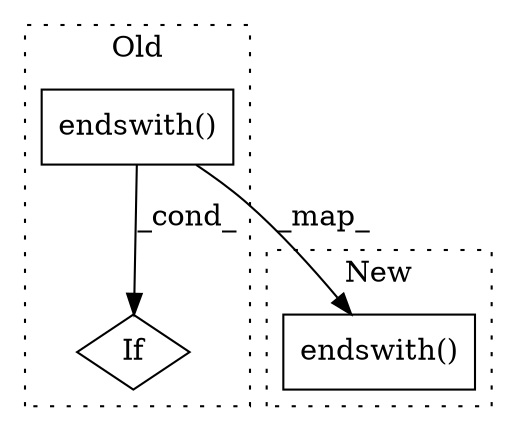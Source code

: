 digraph G {
subgraph cluster0 {
1 [label="endswith()" a="75" s="136623,136643" l="14,1" shape="box"];
3 [label="If" a="96" s="136620,136644" l="3,18" shape="diamond"];
label = "Old";
style="dotted";
}
subgraph cluster1 {
2 [label="endswith()" a="75" s="136543,136563" l="14,1" shape="box"];
label = "New";
style="dotted";
}
1 -> 3 [label="_cond_"];
1 -> 2 [label="_map_"];
}